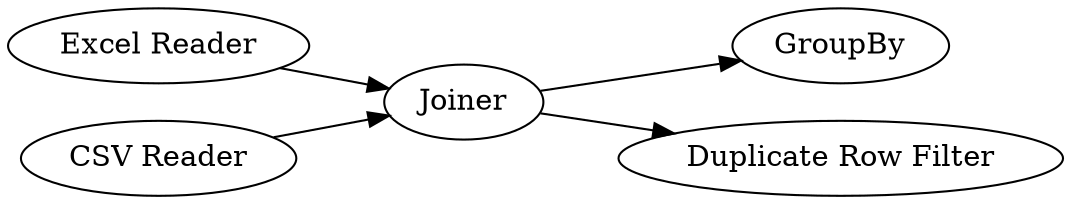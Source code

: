 digraph {
	"-7277186109348951083_2" [label=GroupBy]
	"-7277186109348951083_4" [label="Excel Reader"]
	"-7277186109348951083_5" [label=Joiner]
	"-7277186109348951083_6" [label="Duplicate Row Filter"]
	"-7277186109348951083_3" [label="CSV Reader"]
	"-7277186109348951083_4" -> "-7277186109348951083_5"
	"-7277186109348951083_5" -> "-7277186109348951083_6"
	"-7277186109348951083_3" -> "-7277186109348951083_5"
	"-7277186109348951083_5" -> "-7277186109348951083_2"
	rankdir=LR
}
